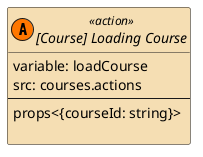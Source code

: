 @startuml [Course] Loading Course

set namespaceSeparator ::
skinparam class {
    BackgroundColor<<listen>> HoneyDew
    BackgroundColor<<action>> Wheat
    BackgroundColor<<dispatch>> Technology
}

interface "[Course] Loading Course" << (A,#FF7700) action >> {
            variable: loadCourse
            src: courses.actions
            --
            props<{courseId: string}>

        }

         

@enduml